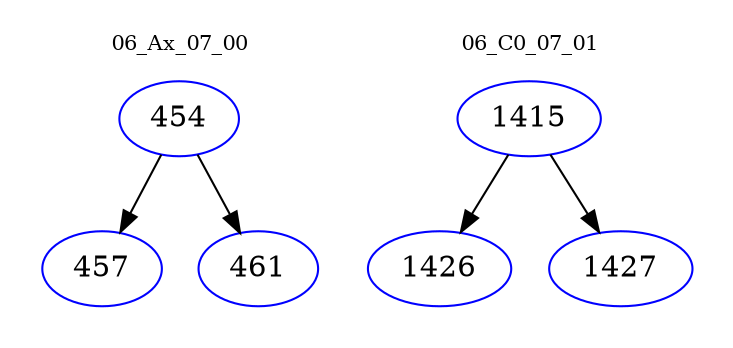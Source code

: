 digraph{
subgraph cluster_0 {
color = white
label = "06_Ax_07_00";
fontsize=10;
T0_454 [label="454", color="blue"]
T0_454 -> T0_457 [color="black"]
T0_457 [label="457", color="blue"]
T0_454 -> T0_461 [color="black"]
T0_461 [label="461", color="blue"]
}
subgraph cluster_1 {
color = white
label = "06_C0_07_01";
fontsize=10;
T1_1415 [label="1415", color="blue"]
T1_1415 -> T1_1426 [color="black"]
T1_1426 [label="1426", color="blue"]
T1_1415 -> T1_1427 [color="black"]
T1_1427 [label="1427", color="blue"]
}
}
